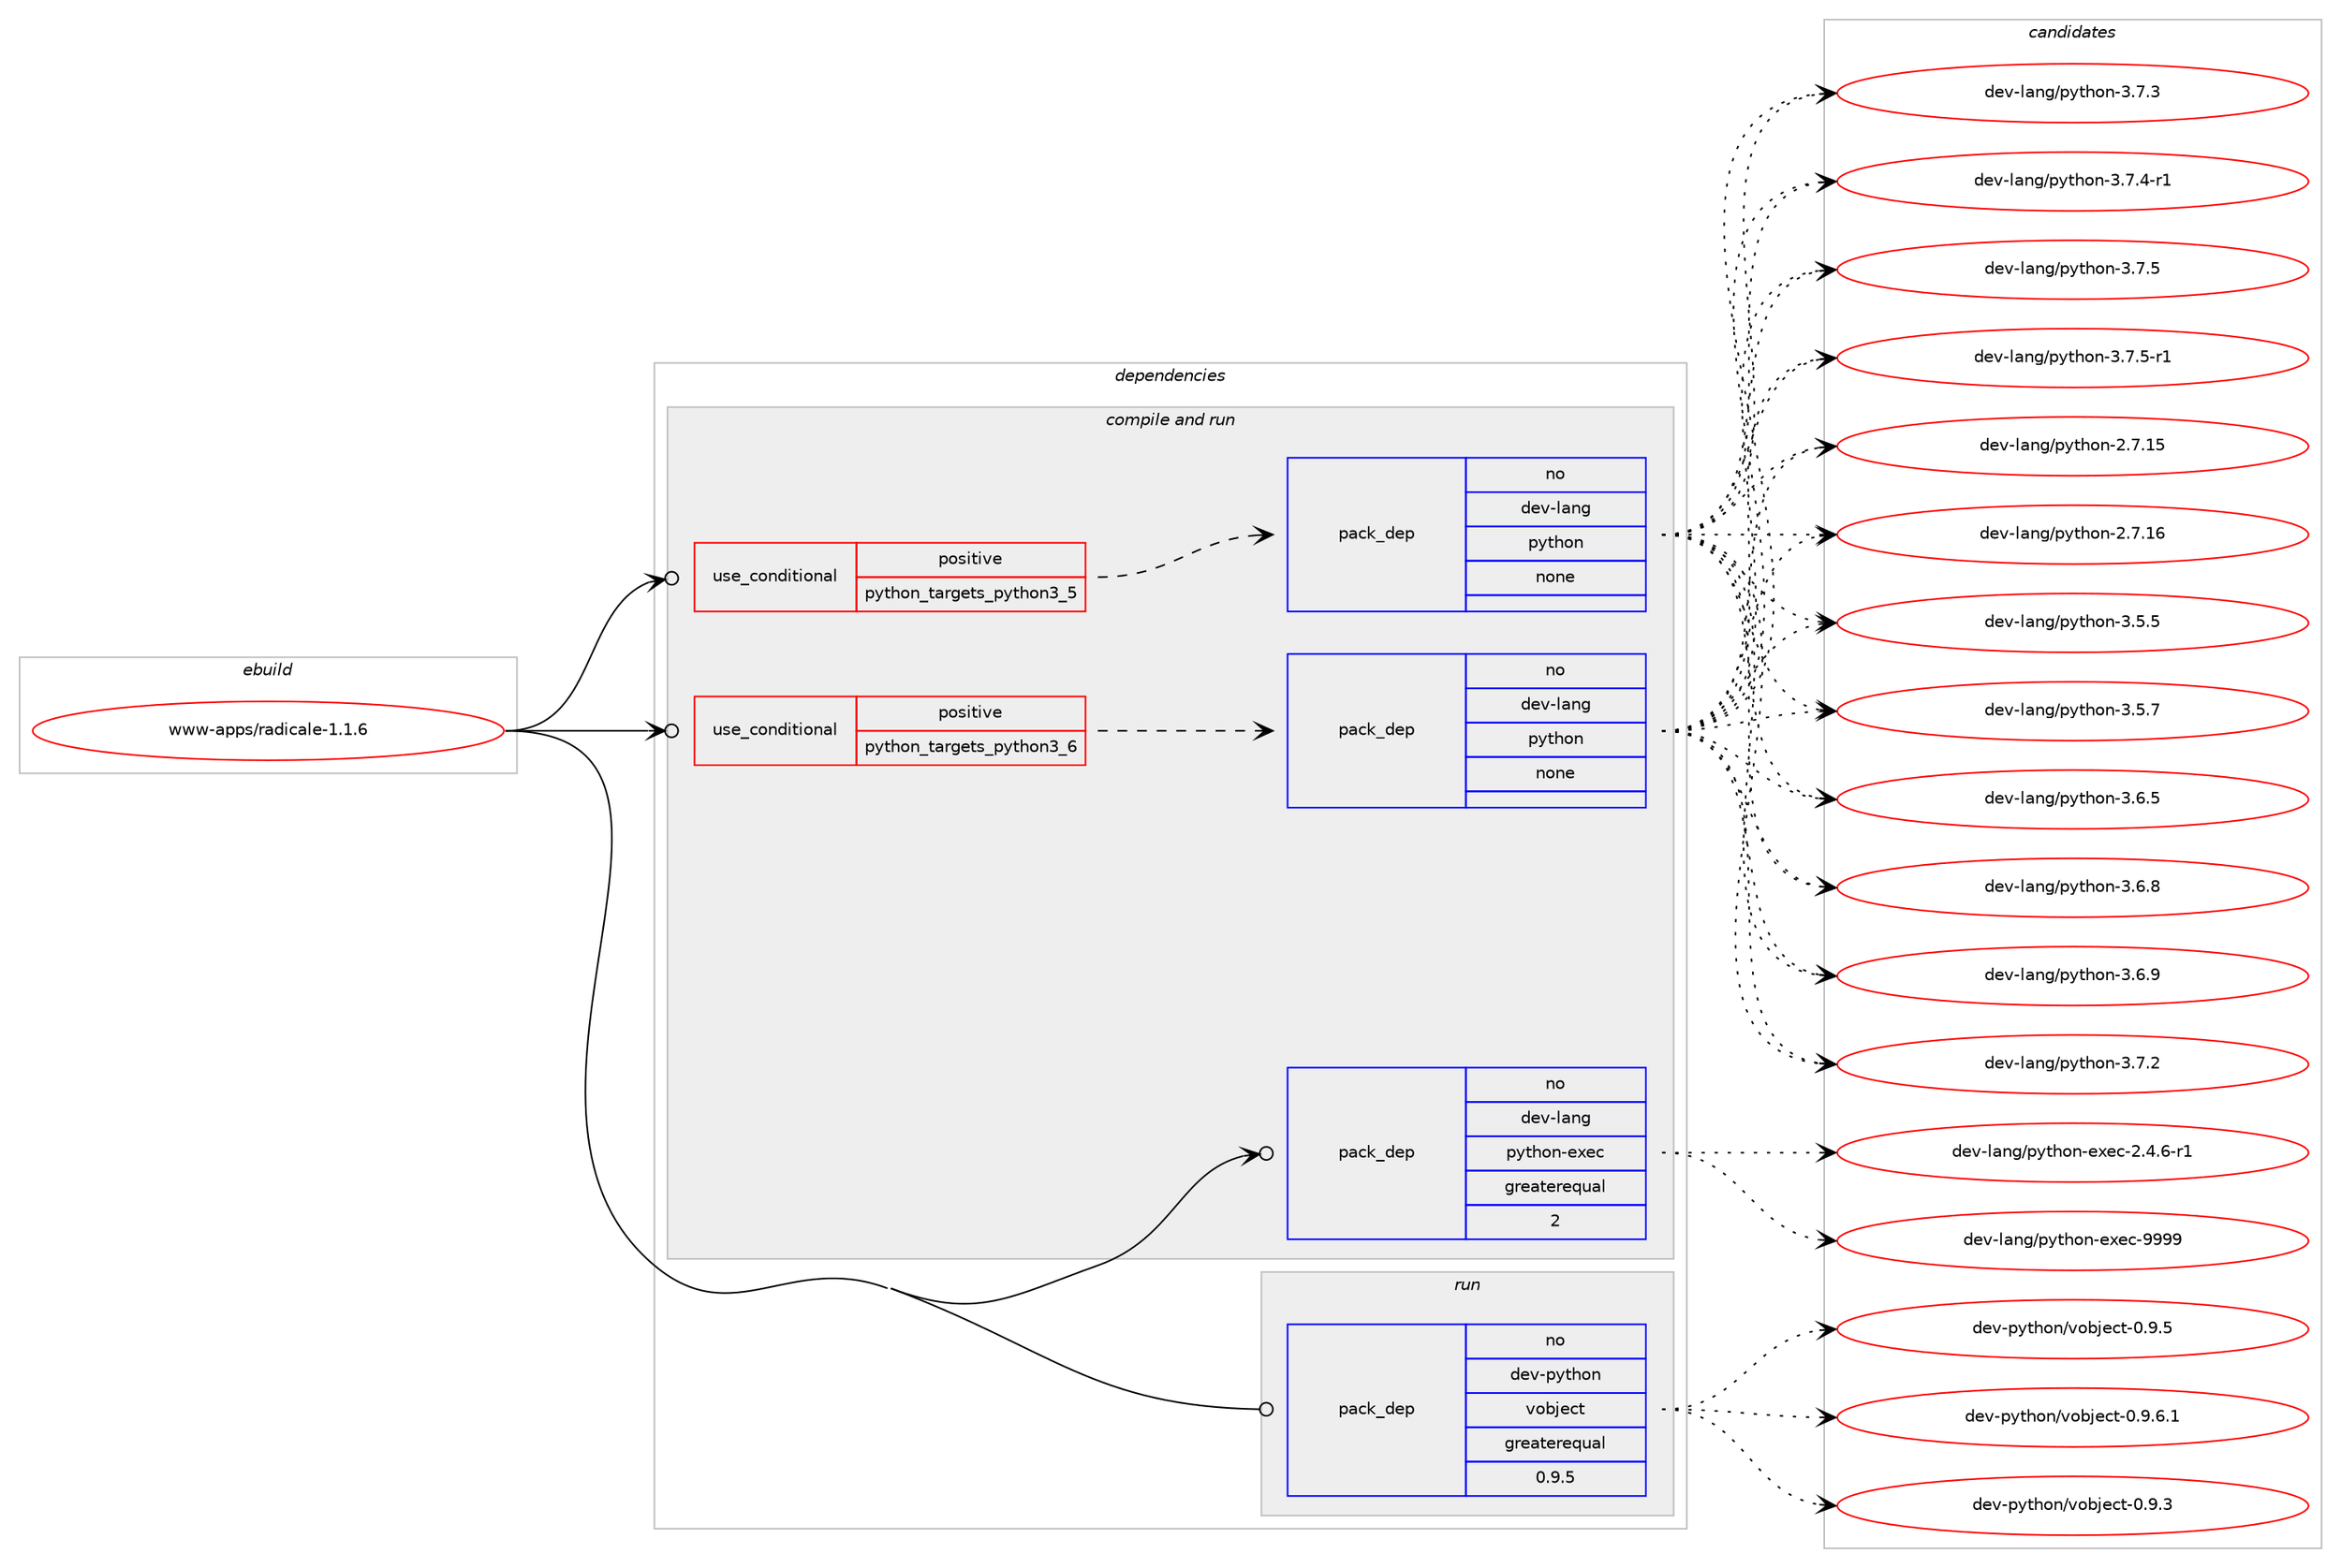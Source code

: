 digraph prolog {

# *************
# Graph options
# *************

newrank=true;
concentrate=true;
compound=true;
graph [rankdir=LR,fontname=Helvetica,fontsize=10,ranksep=1.5];#, ranksep=2.5, nodesep=0.2];
edge  [arrowhead=vee];
node  [fontname=Helvetica,fontsize=10];

# **********
# The ebuild
# **********

subgraph cluster_leftcol {
color=gray;
rank=same;
label=<<i>ebuild</i>>;
id [label="www-apps/radicale-1.1.6", color=red, width=4, href="../www-apps/radicale-1.1.6.svg"];
}

# ****************
# The dependencies
# ****************

subgraph cluster_midcol {
color=gray;
label=<<i>dependencies</i>>;
subgraph cluster_compile {
fillcolor="#eeeeee";
style=filled;
label=<<i>compile</i>>;
}
subgraph cluster_compileandrun {
fillcolor="#eeeeee";
style=filled;
label=<<i>compile and run</i>>;
subgraph cond217150 {
dependency905887 [label=<<TABLE BORDER="0" CELLBORDER="1" CELLSPACING="0" CELLPADDING="4"><TR><TD ROWSPAN="3" CELLPADDING="10">use_conditional</TD></TR><TR><TD>positive</TD></TR><TR><TD>python_targets_python3_5</TD></TR></TABLE>>, shape=none, color=red];
subgraph pack672437 {
dependency905888 [label=<<TABLE BORDER="0" CELLBORDER="1" CELLSPACING="0" CELLPADDING="4" WIDTH="220"><TR><TD ROWSPAN="6" CELLPADDING="30">pack_dep</TD></TR><TR><TD WIDTH="110">no</TD></TR><TR><TD>dev-lang</TD></TR><TR><TD>python</TD></TR><TR><TD>none</TD></TR><TR><TD></TD></TR></TABLE>>, shape=none, color=blue];
}
dependency905887:e -> dependency905888:w [weight=20,style="dashed",arrowhead="vee"];
}
id:e -> dependency905887:w [weight=20,style="solid",arrowhead="odotvee"];
subgraph cond217151 {
dependency905889 [label=<<TABLE BORDER="0" CELLBORDER="1" CELLSPACING="0" CELLPADDING="4"><TR><TD ROWSPAN="3" CELLPADDING="10">use_conditional</TD></TR><TR><TD>positive</TD></TR><TR><TD>python_targets_python3_6</TD></TR></TABLE>>, shape=none, color=red];
subgraph pack672438 {
dependency905890 [label=<<TABLE BORDER="0" CELLBORDER="1" CELLSPACING="0" CELLPADDING="4" WIDTH="220"><TR><TD ROWSPAN="6" CELLPADDING="30">pack_dep</TD></TR><TR><TD WIDTH="110">no</TD></TR><TR><TD>dev-lang</TD></TR><TR><TD>python</TD></TR><TR><TD>none</TD></TR><TR><TD></TD></TR></TABLE>>, shape=none, color=blue];
}
dependency905889:e -> dependency905890:w [weight=20,style="dashed",arrowhead="vee"];
}
id:e -> dependency905889:w [weight=20,style="solid",arrowhead="odotvee"];
subgraph pack672439 {
dependency905891 [label=<<TABLE BORDER="0" CELLBORDER="1" CELLSPACING="0" CELLPADDING="4" WIDTH="220"><TR><TD ROWSPAN="6" CELLPADDING="30">pack_dep</TD></TR><TR><TD WIDTH="110">no</TD></TR><TR><TD>dev-lang</TD></TR><TR><TD>python-exec</TD></TR><TR><TD>greaterequal</TD></TR><TR><TD>2</TD></TR></TABLE>>, shape=none, color=blue];
}
id:e -> dependency905891:w [weight=20,style="solid",arrowhead="odotvee"];
}
subgraph cluster_run {
fillcolor="#eeeeee";
style=filled;
label=<<i>run</i>>;
subgraph pack672440 {
dependency905892 [label=<<TABLE BORDER="0" CELLBORDER="1" CELLSPACING="0" CELLPADDING="4" WIDTH="220"><TR><TD ROWSPAN="6" CELLPADDING="30">pack_dep</TD></TR><TR><TD WIDTH="110">no</TD></TR><TR><TD>dev-python</TD></TR><TR><TD>vobject</TD></TR><TR><TD>greaterequal</TD></TR><TR><TD>0.9.5</TD></TR></TABLE>>, shape=none, color=blue];
}
id:e -> dependency905892:w [weight=20,style="solid",arrowhead="odot"];
}
}

# **************
# The candidates
# **************

subgraph cluster_choices {
rank=same;
color=gray;
label=<<i>candidates</i>>;

subgraph choice672437 {
color=black;
nodesep=1;
choice10010111845108971101034711212111610411111045504655464953 [label="dev-lang/python-2.7.15", color=red, width=4,href="../dev-lang/python-2.7.15.svg"];
choice10010111845108971101034711212111610411111045504655464954 [label="dev-lang/python-2.7.16", color=red, width=4,href="../dev-lang/python-2.7.16.svg"];
choice100101118451089711010347112121116104111110455146534653 [label="dev-lang/python-3.5.5", color=red, width=4,href="../dev-lang/python-3.5.5.svg"];
choice100101118451089711010347112121116104111110455146534655 [label="dev-lang/python-3.5.7", color=red, width=4,href="../dev-lang/python-3.5.7.svg"];
choice100101118451089711010347112121116104111110455146544653 [label="dev-lang/python-3.6.5", color=red, width=4,href="../dev-lang/python-3.6.5.svg"];
choice100101118451089711010347112121116104111110455146544656 [label="dev-lang/python-3.6.8", color=red, width=4,href="../dev-lang/python-3.6.8.svg"];
choice100101118451089711010347112121116104111110455146544657 [label="dev-lang/python-3.6.9", color=red, width=4,href="../dev-lang/python-3.6.9.svg"];
choice100101118451089711010347112121116104111110455146554650 [label="dev-lang/python-3.7.2", color=red, width=4,href="../dev-lang/python-3.7.2.svg"];
choice100101118451089711010347112121116104111110455146554651 [label="dev-lang/python-3.7.3", color=red, width=4,href="../dev-lang/python-3.7.3.svg"];
choice1001011184510897110103471121211161041111104551465546524511449 [label="dev-lang/python-3.7.4-r1", color=red, width=4,href="../dev-lang/python-3.7.4-r1.svg"];
choice100101118451089711010347112121116104111110455146554653 [label="dev-lang/python-3.7.5", color=red, width=4,href="../dev-lang/python-3.7.5.svg"];
choice1001011184510897110103471121211161041111104551465546534511449 [label="dev-lang/python-3.7.5-r1", color=red, width=4,href="../dev-lang/python-3.7.5-r1.svg"];
dependency905888:e -> choice10010111845108971101034711212111610411111045504655464953:w [style=dotted,weight="100"];
dependency905888:e -> choice10010111845108971101034711212111610411111045504655464954:w [style=dotted,weight="100"];
dependency905888:e -> choice100101118451089711010347112121116104111110455146534653:w [style=dotted,weight="100"];
dependency905888:e -> choice100101118451089711010347112121116104111110455146534655:w [style=dotted,weight="100"];
dependency905888:e -> choice100101118451089711010347112121116104111110455146544653:w [style=dotted,weight="100"];
dependency905888:e -> choice100101118451089711010347112121116104111110455146544656:w [style=dotted,weight="100"];
dependency905888:e -> choice100101118451089711010347112121116104111110455146544657:w [style=dotted,weight="100"];
dependency905888:e -> choice100101118451089711010347112121116104111110455146554650:w [style=dotted,weight="100"];
dependency905888:e -> choice100101118451089711010347112121116104111110455146554651:w [style=dotted,weight="100"];
dependency905888:e -> choice1001011184510897110103471121211161041111104551465546524511449:w [style=dotted,weight="100"];
dependency905888:e -> choice100101118451089711010347112121116104111110455146554653:w [style=dotted,weight="100"];
dependency905888:e -> choice1001011184510897110103471121211161041111104551465546534511449:w [style=dotted,weight="100"];
}
subgraph choice672438 {
color=black;
nodesep=1;
choice10010111845108971101034711212111610411111045504655464953 [label="dev-lang/python-2.7.15", color=red, width=4,href="../dev-lang/python-2.7.15.svg"];
choice10010111845108971101034711212111610411111045504655464954 [label="dev-lang/python-2.7.16", color=red, width=4,href="../dev-lang/python-2.7.16.svg"];
choice100101118451089711010347112121116104111110455146534653 [label="dev-lang/python-3.5.5", color=red, width=4,href="../dev-lang/python-3.5.5.svg"];
choice100101118451089711010347112121116104111110455146534655 [label="dev-lang/python-3.5.7", color=red, width=4,href="../dev-lang/python-3.5.7.svg"];
choice100101118451089711010347112121116104111110455146544653 [label="dev-lang/python-3.6.5", color=red, width=4,href="../dev-lang/python-3.6.5.svg"];
choice100101118451089711010347112121116104111110455146544656 [label="dev-lang/python-3.6.8", color=red, width=4,href="../dev-lang/python-3.6.8.svg"];
choice100101118451089711010347112121116104111110455146544657 [label="dev-lang/python-3.6.9", color=red, width=4,href="../dev-lang/python-3.6.9.svg"];
choice100101118451089711010347112121116104111110455146554650 [label="dev-lang/python-3.7.2", color=red, width=4,href="../dev-lang/python-3.7.2.svg"];
choice100101118451089711010347112121116104111110455146554651 [label="dev-lang/python-3.7.3", color=red, width=4,href="../dev-lang/python-3.7.3.svg"];
choice1001011184510897110103471121211161041111104551465546524511449 [label="dev-lang/python-3.7.4-r1", color=red, width=4,href="../dev-lang/python-3.7.4-r1.svg"];
choice100101118451089711010347112121116104111110455146554653 [label="dev-lang/python-3.7.5", color=red, width=4,href="../dev-lang/python-3.7.5.svg"];
choice1001011184510897110103471121211161041111104551465546534511449 [label="dev-lang/python-3.7.5-r1", color=red, width=4,href="../dev-lang/python-3.7.5-r1.svg"];
dependency905890:e -> choice10010111845108971101034711212111610411111045504655464953:w [style=dotted,weight="100"];
dependency905890:e -> choice10010111845108971101034711212111610411111045504655464954:w [style=dotted,weight="100"];
dependency905890:e -> choice100101118451089711010347112121116104111110455146534653:w [style=dotted,weight="100"];
dependency905890:e -> choice100101118451089711010347112121116104111110455146534655:w [style=dotted,weight="100"];
dependency905890:e -> choice100101118451089711010347112121116104111110455146544653:w [style=dotted,weight="100"];
dependency905890:e -> choice100101118451089711010347112121116104111110455146544656:w [style=dotted,weight="100"];
dependency905890:e -> choice100101118451089711010347112121116104111110455146544657:w [style=dotted,weight="100"];
dependency905890:e -> choice100101118451089711010347112121116104111110455146554650:w [style=dotted,weight="100"];
dependency905890:e -> choice100101118451089711010347112121116104111110455146554651:w [style=dotted,weight="100"];
dependency905890:e -> choice1001011184510897110103471121211161041111104551465546524511449:w [style=dotted,weight="100"];
dependency905890:e -> choice100101118451089711010347112121116104111110455146554653:w [style=dotted,weight="100"];
dependency905890:e -> choice1001011184510897110103471121211161041111104551465546534511449:w [style=dotted,weight="100"];
}
subgraph choice672439 {
color=black;
nodesep=1;
choice10010111845108971101034711212111610411111045101120101994550465246544511449 [label="dev-lang/python-exec-2.4.6-r1", color=red, width=4,href="../dev-lang/python-exec-2.4.6-r1.svg"];
choice10010111845108971101034711212111610411111045101120101994557575757 [label="dev-lang/python-exec-9999", color=red, width=4,href="../dev-lang/python-exec-9999.svg"];
dependency905891:e -> choice10010111845108971101034711212111610411111045101120101994550465246544511449:w [style=dotted,weight="100"];
dependency905891:e -> choice10010111845108971101034711212111610411111045101120101994557575757:w [style=dotted,weight="100"];
}
subgraph choice672440 {
color=black;
nodesep=1;
choice10010111845112121116104111110471181119810610199116454846574651 [label="dev-python/vobject-0.9.3", color=red, width=4,href="../dev-python/vobject-0.9.3.svg"];
choice10010111845112121116104111110471181119810610199116454846574653 [label="dev-python/vobject-0.9.5", color=red, width=4,href="../dev-python/vobject-0.9.5.svg"];
choice100101118451121211161041111104711811198106101991164548465746544649 [label="dev-python/vobject-0.9.6.1", color=red, width=4,href="../dev-python/vobject-0.9.6.1.svg"];
dependency905892:e -> choice10010111845112121116104111110471181119810610199116454846574651:w [style=dotted,weight="100"];
dependency905892:e -> choice10010111845112121116104111110471181119810610199116454846574653:w [style=dotted,weight="100"];
dependency905892:e -> choice100101118451121211161041111104711811198106101991164548465746544649:w [style=dotted,weight="100"];
}
}

}
